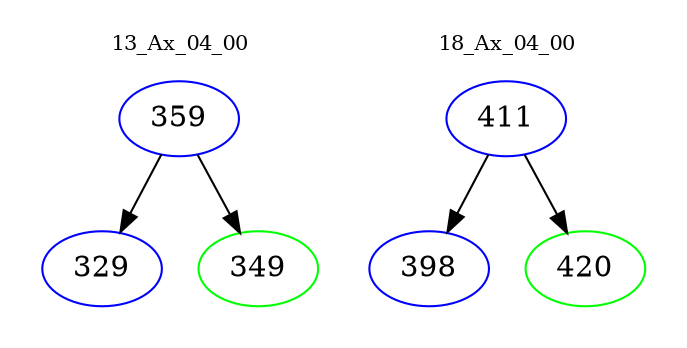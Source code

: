digraph{
subgraph cluster_0 {
color = white
label = "13_Ax_04_00";
fontsize=10;
T0_359 [label="359", color="blue"]
T0_359 -> T0_329 [color="black"]
T0_329 [label="329", color="blue"]
T0_359 -> T0_349 [color="black"]
T0_349 [label="349", color="green"]
}
subgraph cluster_1 {
color = white
label = "18_Ax_04_00";
fontsize=10;
T1_411 [label="411", color="blue"]
T1_411 -> T1_398 [color="black"]
T1_398 [label="398", color="blue"]
T1_411 -> T1_420 [color="black"]
T1_420 [label="420", color="green"]
}
}
